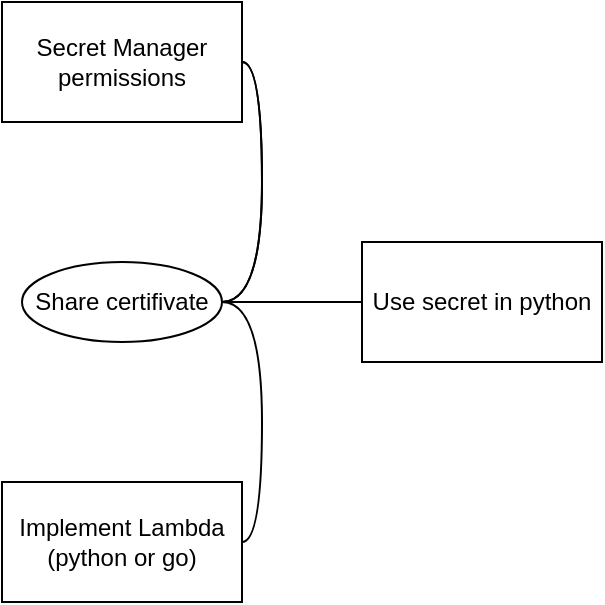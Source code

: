 <mxfile version="20.8.1" type="github">
  <diagram id="7cmB-4eVgnnvlEHMJ81f" name="Page-1">
    <mxGraphModel dx="1546" dy="884" grid="1" gridSize="10" guides="1" tooltips="1" connect="1" arrows="1" fold="1" page="1" pageScale="1" pageWidth="850" pageHeight="1100" math="0" shadow="0">
      <root>
        <mxCell id="0" />
        <mxCell id="1" parent="0" />
        <mxCell id="Fn7y05_WeIn9cux56BW8-9" value="" style="edgeStyle=entityRelationEdgeStyle;rounded=0;orthogonalLoop=1;jettySize=auto;html=1;startArrow=none;endArrow=none;segment=10;curved=1;sourcePerimeterSpacing=0;targetPerimeterSpacing=0;" edge="1" parent="1" source="Fn7y05_WeIn9cux56BW8-7" target="Fn7y05_WeIn9cux56BW8-8">
          <mxGeometry relative="1" as="geometry" />
        </mxCell>
        <mxCell id="Fn7y05_WeIn9cux56BW8-11" value="" style="edgeStyle=entityRelationEdgeStyle;rounded=0;orthogonalLoop=1;jettySize=auto;html=1;startArrow=none;endArrow=none;segment=10;curved=1;sourcePerimeterSpacing=0;targetPerimeterSpacing=0;" edge="1" parent="1" source="Fn7y05_WeIn9cux56BW8-7" target="Fn7y05_WeIn9cux56BW8-10">
          <mxGeometry relative="1" as="geometry" />
        </mxCell>
        <mxCell id="Fn7y05_WeIn9cux56BW8-12" value="" style="edgeStyle=entityRelationEdgeStyle;rounded=0;orthogonalLoop=1;jettySize=auto;html=1;startArrow=none;endArrow=none;segment=10;curved=1;sourcePerimeterSpacing=0;targetPerimeterSpacing=0;" edge="1" parent="1" source="Fn7y05_WeIn9cux56BW8-7" target="Fn7y05_WeIn9cux56BW8-10">
          <mxGeometry relative="1" as="geometry" />
        </mxCell>
        <mxCell id="Fn7y05_WeIn9cux56BW8-14" value="" style="edgeStyle=entityRelationEdgeStyle;rounded=0;orthogonalLoop=1;jettySize=auto;html=1;startArrow=none;endArrow=none;segment=10;curved=1;sourcePerimeterSpacing=0;targetPerimeterSpacing=0;" edge="1" parent="1" source="Fn7y05_WeIn9cux56BW8-7" target="Fn7y05_WeIn9cux56BW8-13">
          <mxGeometry relative="1" as="geometry" />
        </mxCell>
        <mxCell id="Fn7y05_WeIn9cux56BW8-7" value="Share certifivate&lt;br&gt;" style="ellipse;whiteSpace=wrap;html=1;align=center;newEdgeStyle={&quot;edgeStyle&quot;:&quot;entityRelationEdgeStyle&quot;,&quot;startArrow&quot;:&quot;none&quot;,&quot;endArrow&quot;:&quot;none&quot;,&quot;segment&quot;:10,&quot;curved&quot;:1,&quot;sourcePerimeterSpacing&quot;:0,&quot;targetPerimeterSpacing&quot;:0};treeFolding=1;treeMoving=1;" vertex="1" parent="1">
          <mxGeometry x="300" y="310" width="100" height="40" as="geometry" />
        </mxCell>
        <UserObject label="Use secret in python&lt;br&gt;" link="https://stackoverflow.com/questions/55159582/k8s-python-how-do-i-read-a-secret-using-the-kubernetes-python-client" id="Fn7y05_WeIn9cux56BW8-8">
          <mxCell style="whiteSpace=wrap;html=1;" vertex="1" parent="1">
            <mxGeometry x="470" y="300" width="120" height="60" as="geometry" />
          </mxCell>
        </UserObject>
        <UserObject label="Secret Manager permissions" link="https://docs.aws.amazon.com/secretsmanager/latest/userguide/auth-and-access_examples_cross.html" id="Fn7y05_WeIn9cux56BW8-10">
          <mxCell style="whiteSpace=wrap;html=1;" vertex="1" parent="1">
            <mxGeometry x="290" y="180" width="120" height="60" as="geometry" />
          </mxCell>
        </UserObject>
        <mxCell id="Fn7y05_WeIn9cux56BW8-13" value="Implement Lambda&lt;br&gt;(python or go)" style="whiteSpace=wrap;html=1;" vertex="1" parent="1">
          <mxGeometry x="290" y="420" width="120" height="60" as="geometry" />
        </mxCell>
      </root>
    </mxGraphModel>
  </diagram>
</mxfile>
